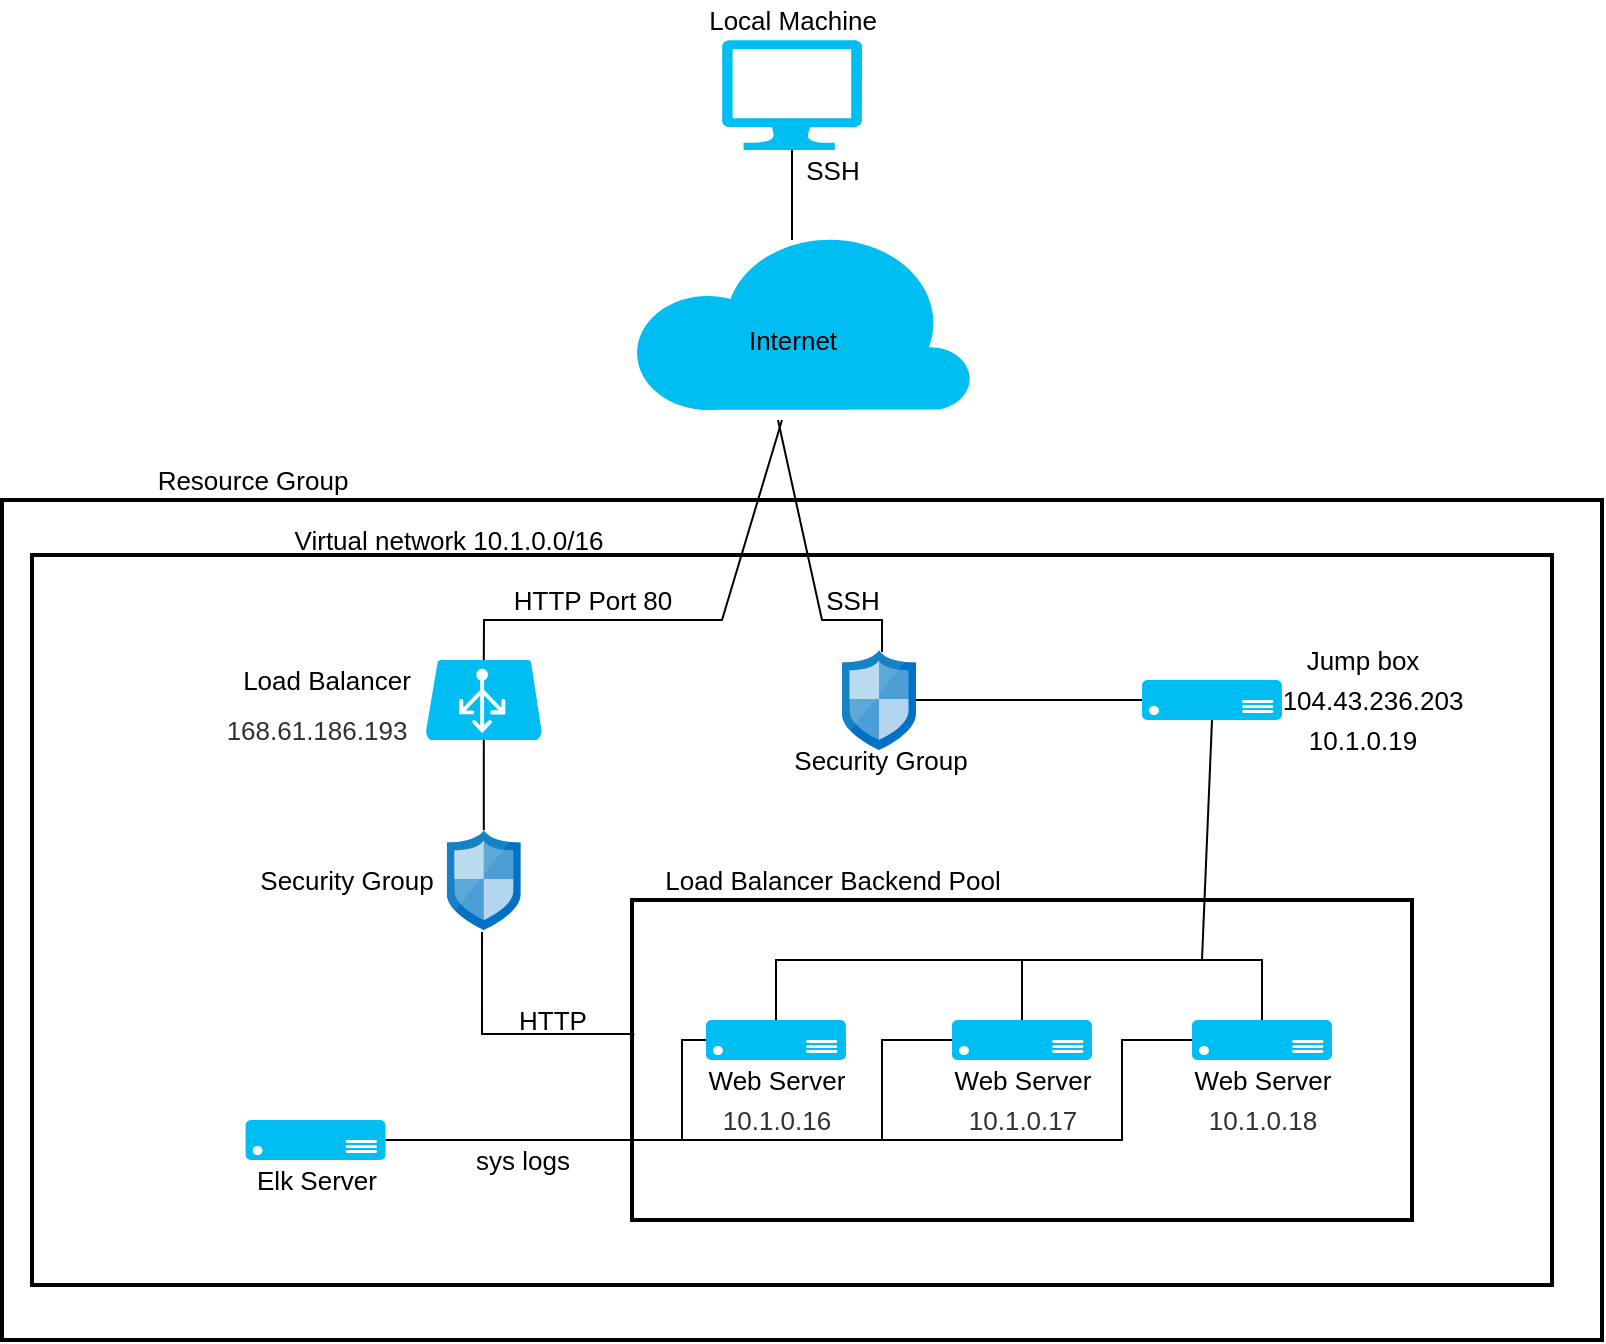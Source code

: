 <mxfile version="17.4.1" type="device"><diagram id="Ftb5ciV9Z_wxNZzTKfWo" name="Page-1"><mxGraphModel dx="1422" dy="762" grid="1" gridSize="10" guides="1" tooltips="1" connect="1" arrows="0" fold="1" page="1" pageScale="1" pageWidth="850" pageHeight="1100" math="0" shadow="0"><root><mxCell id="0"/><mxCell id="1" parent="0"/><mxCell id="SPCNL-Oh3indQPUWguiq-11" value="Local Machine" style="text;html=1;resizable=0;autosize=1;align=center;verticalAlign=middle;points=[];fillColor=none;strokeColor=none;rounded=0;fontSize=13;" vertex="1" parent="1"><mxGeometry x="375" y="10" width="100" height="20" as="geometry"/></mxCell><mxCell id="SPCNL-Oh3indQPUWguiq-23" value="" style="verticalLabelPosition=bottom;verticalAlign=top;html=1;shape=mxgraph.basic.rect;fillColor2=none;strokeWidth=2;size=20;indent=5;fillColor=none;" vertex="1" parent="1"><mxGeometry x="30" y="260" width="800" height="420" as="geometry"/></mxCell><mxCell id="SPCNL-Oh3indQPUWguiq-24" value="" style="verticalLabelPosition=bottom;verticalAlign=top;html=1;shape=mxgraph.basic.rect;fillColor2=none;strokeWidth=2;size=20;indent=5;fillColor=none;" vertex="1" parent="1"><mxGeometry x="45" y="287.5" width="760" height="365" as="geometry"/></mxCell><mxCell id="SPCNL-Oh3indQPUWguiq-25" value="" style="verticalLabelPosition=bottom;verticalAlign=top;html=1;shape=mxgraph.basic.rect;fillColor2=none;strokeWidth=2;size=20;indent=5;fillColor=none;" vertex="1" parent="1"><mxGeometry x="345" y="460" width="390" height="160" as="geometry"/></mxCell><mxCell id="SPCNL-Oh3indQPUWguiq-26" value="" style="sketch=0;aspect=fixed;html=1;points=[];align=center;image;fontSize=12;image=img/lib/mscae/Network_Security_Groups_Classic.svg;" vertex="1" parent="1"><mxGeometry x="450" y="335" width="37" height="50" as="geometry"/></mxCell><mxCell id="SPCNL-Oh3indQPUWguiq-34" value="Resource Group" style="text;html=1;resizable=0;autosize=1;align=center;verticalAlign=middle;points=[];fillColor=none;strokeColor=none;rounded=0;fontSize=13;" vertex="1" parent="1"><mxGeometry x="100" y="240" width="110" height="20" as="geometry"/></mxCell><mxCell id="SPCNL-Oh3indQPUWguiq-40" value="" style="endArrow=none;html=1;rounded=0;fontSize=13;exitX=0.541;exitY=0.02;exitDx=0;exitDy=0;exitPerimeter=0;" edge="1" parent="1" source="SPCNL-Oh3indQPUWguiq-26"><mxGeometry width="50" height="50" relative="1" as="geometry"><mxPoint x="400" y="230" as="sourcePoint"/><mxPoint x="418" y="220" as="targetPoint"/><Array as="points"><mxPoint x="470" y="320"/><mxPoint x="440" y="320"/></Array></mxGeometry></mxCell><mxCell id="SPCNL-Oh3indQPUWguiq-41" value="SSH" style="text;html=1;resizable=0;autosize=1;align=center;verticalAlign=middle;points=[];fillColor=none;strokeColor=none;rounded=0;fontSize=13;" vertex="1" parent="1"><mxGeometry x="435" y="300" width="40" height="20" as="geometry"/></mxCell><mxCell id="SPCNL-Oh3indQPUWguiq-42" value="SSH" style="text;html=1;resizable=0;autosize=1;align=center;verticalAlign=middle;points=[];fillColor=none;strokeColor=none;rounded=0;fontSize=13;" vertex="1" parent="1"><mxGeometry x="425" y="85" width="40" height="20" as="geometry"/></mxCell><mxCell id="SPCNL-Oh3indQPUWguiq-43" value="" style="verticalLabelPosition=bottom;html=1;verticalAlign=top;align=center;strokeColor=none;fillColor=#00BEF2;shape=mxgraph.azure.azure_load_balancer;fontSize=13;" vertex="1" parent="1"><mxGeometry x="241.8" y="340" width="58.2" height="40" as="geometry"/></mxCell><mxCell id="SPCNL-Oh3indQPUWguiq-44" value="" style="verticalLabelPosition=bottom;html=1;verticalAlign=top;align=center;strokeColor=none;fillColor=#00BEF2;shape=mxgraph.azure.computer;pointerEvents=1;fontSize=13;" vertex="1" parent="1"><mxGeometry x="390" y="30" width="70" height="55" as="geometry"/></mxCell><mxCell id="SPCNL-Oh3indQPUWguiq-45" value="" style="verticalLabelPosition=bottom;html=1;verticalAlign=top;align=center;strokeColor=none;fillColor=#00BEF2;shape=mxgraph.azure.cloud;fontSize=13;" vertex="1" parent="1"><mxGeometry x="345" y="125" width="170" height="90" as="geometry"/></mxCell><mxCell id="SPCNL-Oh3indQPUWguiq-46" value="Internet" style="text;html=1;resizable=0;autosize=1;align=center;verticalAlign=middle;points=[];fillColor=none;strokeColor=none;rounded=0;fontSize=13;" vertex="1" parent="1"><mxGeometry x="395" y="170" width="60" height="20" as="geometry"/></mxCell><mxCell id="SPCNL-Oh3indQPUWguiq-48" value="" style="endArrow=none;html=1;rounded=0;fontSize=13;entryX=0.5;entryY=1;entryDx=0;entryDy=0;entryPerimeter=0;" edge="1" parent="1" target="SPCNL-Oh3indQPUWguiq-44"><mxGeometry width="50" height="50" relative="1" as="geometry"><mxPoint x="425" y="130" as="sourcePoint"/><mxPoint x="450" y="380" as="targetPoint"/></mxGeometry></mxCell><mxCell id="SPCNL-Oh3indQPUWguiq-49" value="" style="verticalLabelPosition=bottom;html=1;verticalAlign=top;align=center;strokeColor=none;fillColor=#00BEF2;shape=mxgraph.azure.server;fontSize=13;" vertex="1" parent="1"><mxGeometry x="151.8" y="570" width="70" height="20" as="geometry"/></mxCell><mxCell id="SPCNL-Oh3indQPUWguiq-50" value="" style="verticalLabelPosition=bottom;html=1;verticalAlign=top;align=center;strokeColor=none;fillColor=#00BEF2;shape=mxgraph.azure.server;fontSize=13;" vertex="1" parent="1"><mxGeometry x="600" y="350" width="70" height="20" as="geometry"/></mxCell><mxCell id="SPCNL-Oh3indQPUWguiq-51" value="" style="verticalLabelPosition=bottom;html=1;verticalAlign=top;align=center;strokeColor=none;fillColor=#00BEF2;shape=mxgraph.azure.server;fontSize=13;" vertex="1" parent="1"><mxGeometry x="382" y="520" width="70" height="20" as="geometry"/></mxCell><mxCell id="SPCNL-Oh3indQPUWguiq-52" value="" style="verticalLabelPosition=bottom;html=1;verticalAlign=top;align=center;strokeColor=none;fillColor=#00BEF2;shape=mxgraph.azure.server;fontSize=13;" vertex="1" parent="1"><mxGeometry x="505" y="520" width="70" height="20" as="geometry"/></mxCell><mxCell id="SPCNL-Oh3indQPUWguiq-53" value="" style="verticalLabelPosition=bottom;html=1;verticalAlign=top;align=center;strokeColor=none;fillColor=#00BEF2;shape=mxgraph.azure.server;fontSize=13;" vertex="1" parent="1"><mxGeometry x="625" y="520" width="70" height="20" as="geometry"/></mxCell><mxCell id="SPCNL-Oh3indQPUWguiq-54" value="Jump box" style="text;html=1;resizable=0;autosize=1;align=center;verticalAlign=middle;points=[];fillColor=none;strokeColor=none;rounded=0;fontSize=13;" vertex="1" parent="1"><mxGeometry x="675" y="330" width="70" height="20" as="geometry"/></mxCell><mxCell id="SPCNL-Oh3indQPUWguiq-55" value="Web Server" style="text;html=1;resizable=0;autosize=1;align=center;verticalAlign=middle;points=[];fillColor=none;strokeColor=none;rounded=0;fontSize=13;" vertex="1" parent="1"><mxGeometry x="377" y="540" width="80" height="20" as="geometry"/></mxCell><mxCell id="SPCNL-Oh3indQPUWguiq-56" value="Web Server" style="text;html=1;resizable=0;autosize=1;align=center;verticalAlign=middle;points=[];fillColor=none;strokeColor=none;rounded=0;fontSize=13;" vertex="1" parent="1"><mxGeometry x="500" y="540" width="80" height="20" as="geometry"/></mxCell><mxCell id="SPCNL-Oh3indQPUWguiq-57" value="Web Server" style="text;html=1;resizable=0;autosize=1;align=center;verticalAlign=middle;points=[];fillColor=none;strokeColor=none;rounded=0;fontSize=13;" vertex="1" parent="1"><mxGeometry x="620" y="540" width="80" height="20" as="geometry"/></mxCell><mxCell id="SPCNL-Oh3indQPUWguiq-58" value="Elk Server" style="text;html=1;resizable=0;autosize=1;align=center;verticalAlign=middle;points=[];fillColor=none;strokeColor=none;rounded=0;fontSize=13;" vertex="1" parent="1"><mxGeometry x="146.8" y="590" width="80" height="20" as="geometry"/></mxCell><mxCell id="SPCNL-Oh3indQPUWguiq-59" value="&lt;span style=&quot;color: rgb(50 , 49 , 48) ; font-family: &amp;#34;az_ea_font&amp;#34; , &amp;#34;segoe ui&amp;#34; , &amp;#34;az_font&amp;#34; , , , &amp;#34;blinkmacsystemfont&amp;#34; , &amp;#34;roboto&amp;#34; , &amp;#34;oxygen&amp;#34; , &amp;#34;ubuntu&amp;#34; , &amp;#34;cantarell&amp;#34; , &amp;#34;open sans&amp;#34; , &amp;#34;helvetica neue&amp;#34; , sans-serif ; background-color: rgb(255 , 255 , 255)&quot;&gt;10.1.0.16&lt;/span&gt;" style="text;html=1;resizable=0;autosize=1;align=center;verticalAlign=middle;points=[];fillColor=none;strokeColor=none;rounded=0;fontSize=13;" vertex="1" parent="1"><mxGeometry x="382" y="560" width="70" height="20" as="geometry"/></mxCell><mxCell id="SPCNL-Oh3indQPUWguiq-60" value="&lt;span style=&quot;color: rgb(50 , 49 , 48) ; font-family: &amp;#34;az_ea_font&amp;#34; , &amp;#34;segoe ui&amp;#34; , &amp;#34;az_font&amp;#34; , , , &amp;#34;blinkmacsystemfont&amp;#34; , &amp;#34;roboto&amp;#34; , &amp;#34;oxygen&amp;#34; , &amp;#34;ubuntu&amp;#34; , &amp;#34;cantarell&amp;#34; , &amp;#34;open sans&amp;#34; , &amp;#34;helvetica neue&amp;#34; , sans-serif ; background-color: rgb(255 , 255 , 255)&quot;&gt;10.1.0.17&lt;/span&gt;" style="text;html=1;resizable=0;autosize=1;align=center;verticalAlign=middle;points=[];fillColor=none;strokeColor=none;rounded=0;fontSize=13;" vertex="1" parent="1"><mxGeometry x="505" y="560" width="70" height="20" as="geometry"/></mxCell><mxCell id="SPCNL-Oh3indQPUWguiq-61" value="&lt;span style=&quot;color: rgb(50 , 49 , 48) ; font-family: &amp;#34;az_ea_font&amp;#34; , &amp;#34;segoe ui&amp;#34; , &amp;#34;az_font&amp;#34; , , , &amp;#34;blinkmacsystemfont&amp;#34; , &amp;#34;roboto&amp;#34; , &amp;#34;oxygen&amp;#34; , &amp;#34;ubuntu&amp;#34; , &amp;#34;cantarell&amp;#34; , &amp;#34;open sans&amp;#34; , &amp;#34;helvetica neue&amp;#34; , sans-serif ; background-color: rgb(255 , 255 , 255)&quot;&gt;10.1.0.18&lt;/span&gt;" style="text;html=1;resizable=0;autosize=1;align=center;verticalAlign=middle;points=[];fillColor=none;strokeColor=none;rounded=0;fontSize=13;" vertex="1" parent="1"><mxGeometry x="625" y="560" width="70" height="20" as="geometry"/></mxCell><mxCell id="SPCNL-Oh3indQPUWguiq-62" value="104.43.236.203" style="text;html=1;resizable=0;autosize=1;align=center;verticalAlign=middle;points=[];fillColor=none;strokeColor=none;rounded=0;fontSize=13;" vertex="1" parent="1"><mxGeometry x="660" y="350" width="110" height="20" as="geometry"/></mxCell><mxCell id="SPCNL-Oh3indQPUWguiq-63" value="10.1.0.19" style="text;html=1;resizable=0;autosize=1;align=center;verticalAlign=middle;points=[];fillColor=none;strokeColor=none;rounded=0;fontSize=13;" vertex="1" parent="1"><mxGeometry x="675" y="370" width="70" height="20" as="geometry"/></mxCell><mxCell id="SPCNL-Oh3indQPUWguiq-64" value="Load Balancer" style="text;html=1;resizable=0;autosize=1;align=center;verticalAlign=middle;points=[];fillColor=none;strokeColor=none;rounded=0;fontSize=13;" vertex="1" parent="1"><mxGeometry x="141.8" y="340" width="100" height="20" as="geometry"/></mxCell><mxCell id="SPCNL-Oh3indQPUWguiq-65" value="&lt;span style=&quot;color: rgb(50, 49, 48); text-align: left;&quot;&gt;168.61.186.193&lt;/span&gt;" style="text;html=1;resizable=0;autosize=1;align=center;verticalAlign=middle;points=[];fillColor=none;strokeColor=none;rounded=0;fontSize=13;labelBackgroundColor=none;" vertex="1" parent="1"><mxGeometry x="131.8" y="365" width="110" height="20" as="geometry"/></mxCell><mxCell id="SPCNL-Oh3indQPUWguiq-66" value="Security Group" style="text;html=1;resizable=0;autosize=1;align=center;verticalAlign=middle;points=[];fillColor=none;strokeColor=none;rounded=0;labelBackgroundColor=none;fontSize=13;" vertex="1" parent="1"><mxGeometry x="418.5" y="380" width="100" height="20" as="geometry"/></mxCell><mxCell id="SPCNL-Oh3indQPUWguiq-67" value="" style="sketch=0;aspect=fixed;html=1;points=[];align=center;image;fontSize=12;image=img/lib/mscae/Network_Security_Groups_Classic.svg;" vertex="1" parent="1"><mxGeometry x="252.4" y="425" width="37" height="50" as="geometry"/></mxCell><mxCell id="SPCNL-Oh3indQPUWguiq-68" value="Security Group" style="text;html=1;resizable=0;autosize=1;align=center;verticalAlign=middle;points=[];fillColor=none;strokeColor=none;rounded=0;labelBackgroundColor=none;fontSize=13;" vertex="1" parent="1"><mxGeometry x="152.4" y="440" width="100" height="20" as="geometry"/></mxCell><mxCell id="SPCNL-Oh3indQPUWguiq-71" value="Virtual network 10.1.0.0/16" style="text;html=1;resizable=0;autosize=1;align=center;verticalAlign=middle;points=[];fillColor=none;strokeColor=none;rounded=0;labelBackgroundColor=none;fontSize=13;" vertex="1" parent="1"><mxGeometry x="168.2" y="270" width="170" height="20" as="geometry"/></mxCell><mxCell id="SPCNL-Oh3indQPUWguiq-73" value="" style="endArrow=none;html=1;rounded=0;fontSize=13;exitX=0.5;exitY=0;exitDx=0;exitDy=0;exitPerimeter=0;" edge="1" parent="1" source="SPCNL-Oh3indQPUWguiq-43"><mxGeometry width="50" height="50" relative="1" as="geometry"><mxPoint x="400" y="330" as="sourcePoint"/><mxPoint x="420" y="220" as="targetPoint"/><Array as="points"><mxPoint x="271" y="320"/><mxPoint x="390" y="320"/></Array></mxGeometry></mxCell><mxCell id="SPCNL-Oh3indQPUWguiq-74" value="Load Balancer Backend Pool&lt;br&gt;" style="text;html=1;resizable=0;autosize=1;align=center;verticalAlign=middle;points=[];fillColor=none;strokeColor=none;rounded=0;labelBackgroundColor=none;fontSize=13;" vertex="1" parent="1"><mxGeometry x="355" y="440" width="180" height="20" as="geometry"/></mxCell><mxCell id="SPCNL-Oh3indQPUWguiq-75" value="" style="endArrow=none;html=1;rounded=0;fontSize=13;exitX=0;exitY=0.5;exitDx=0;exitDy=0;exitPerimeter=0;" edge="1" parent="1" source="SPCNL-Oh3indQPUWguiq-50" target="SPCNL-Oh3indQPUWguiq-26"><mxGeometry width="50" height="50" relative="1" as="geometry"><mxPoint x="400" y="320" as="sourcePoint"/><mxPoint x="450" y="270" as="targetPoint"/></mxGeometry></mxCell><mxCell id="SPCNL-Oh3indQPUWguiq-76" value="" style="endArrow=none;html=1;rounded=0;fontSize=13;exitX=0.5;exitY=1;exitDx=0;exitDy=0;exitPerimeter=0;" edge="1" parent="1" source="SPCNL-Oh3indQPUWguiq-50"><mxGeometry width="50" height="50" relative="1" as="geometry"><mxPoint x="400" y="320" as="sourcePoint"/><mxPoint x="630" y="490" as="targetPoint"/></mxGeometry></mxCell><mxCell id="SPCNL-Oh3indQPUWguiq-78" value="" style="endArrow=none;html=1;rounded=0;fontSize=13;entryX=0.5;entryY=0;entryDx=0;entryDy=0;entryPerimeter=0;" edge="1" parent="1" target="SPCNL-Oh3indQPUWguiq-53"><mxGeometry width="50" height="50" relative="1" as="geometry"><mxPoint x="630" y="490" as="sourcePoint"/><mxPoint x="450" y="270" as="targetPoint"/><Array as="points"><mxPoint x="660" y="490"/></Array></mxGeometry></mxCell><mxCell id="SPCNL-Oh3indQPUWguiq-79" value="" style="endArrow=none;html=1;rounded=0;fontSize=13;entryX=0.5;entryY=0;entryDx=0;entryDy=0;entryPerimeter=0;" edge="1" parent="1" target="SPCNL-Oh3indQPUWguiq-52"><mxGeometry width="50" height="50" relative="1" as="geometry"><mxPoint x="630" y="490" as="sourcePoint"/><mxPoint x="450" y="270" as="targetPoint"/><Array as="points"><mxPoint x="540" y="490"/></Array></mxGeometry></mxCell><mxCell id="SPCNL-Oh3indQPUWguiq-80" value="" style="endArrow=none;html=1;rounded=0;fontSize=13;entryX=0.5;entryY=0;entryDx=0;entryDy=0;entryPerimeter=0;" edge="1" parent="1" target="SPCNL-Oh3indQPUWguiq-51"><mxGeometry width="50" height="50" relative="1" as="geometry"><mxPoint x="630" y="490" as="sourcePoint"/><mxPoint x="450" y="270" as="targetPoint"/><Array as="points"><mxPoint x="417" y="490"/></Array></mxGeometry></mxCell><mxCell id="SPCNL-Oh3indQPUWguiq-82" value="" style="endArrow=none;html=1;rounded=0;fontSize=13;exitX=0.5;exitY=1;exitDx=0;exitDy=0;exitPerimeter=0;" edge="1" parent="1" source="SPCNL-Oh3indQPUWguiq-43" target="SPCNL-Oh3indQPUWguiq-67"><mxGeometry width="50" height="50" relative="1" as="geometry"><mxPoint x="400" y="320" as="sourcePoint"/><mxPoint x="450" y="270" as="targetPoint"/></mxGeometry></mxCell><mxCell id="SPCNL-Oh3indQPUWguiq-83" value="" style="endArrow=none;html=1;rounded=0;fontSize=13;entryX=0.003;entryY=0.419;entryDx=0;entryDy=0;entryPerimeter=0;exitX=0.476;exitY=1.02;exitDx=0;exitDy=0;exitPerimeter=0;" edge="1" parent="1" source="SPCNL-Oh3indQPUWguiq-67" target="SPCNL-Oh3indQPUWguiq-25"><mxGeometry width="50" height="50" relative="1" as="geometry"><mxPoint x="270" y="480" as="sourcePoint"/><mxPoint x="450" y="270" as="targetPoint"/><Array as="points"><mxPoint x="270" y="527"/></Array></mxGeometry></mxCell><mxCell id="SPCNL-Oh3indQPUWguiq-84" value="" style="endArrow=none;html=1;rounded=0;fontSize=13;exitX=0;exitY=0.5;exitDx=0;exitDy=0;exitPerimeter=0;entryX=1;entryY=0.5;entryDx=0;entryDy=0;entryPerimeter=0;" edge="1" parent="1" source="SPCNL-Oh3indQPUWguiq-51" target="SPCNL-Oh3indQPUWguiq-49"><mxGeometry width="50" height="50" relative="1" as="geometry"><mxPoint x="400" y="320" as="sourcePoint"/><mxPoint x="450" y="270" as="targetPoint"/><Array as="points"><mxPoint x="370" y="530"/><mxPoint x="370" y="580"/></Array></mxGeometry></mxCell><mxCell id="SPCNL-Oh3indQPUWguiq-86" value="" style="endArrow=none;html=1;rounded=0;fontSize=13;exitX=0;exitY=0.5;exitDx=0;exitDy=0;exitPerimeter=0;" edge="1" parent="1" source="SPCNL-Oh3indQPUWguiq-52"><mxGeometry width="50" height="50" relative="1" as="geometry"><mxPoint x="400" y="320" as="sourcePoint"/><mxPoint x="370" y="580" as="targetPoint"/><Array as="points"><mxPoint x="470" y="530"/><mxPoint x="470" y="580"/></Array></mxGeometry></mxCell><mxCell id="SPCNL-Oh3indQPUWguiq-87" value="" style="endArrow=none;html=1;rounded=0;fontSize=13;exitX=0;exitY=0.5;exitDx=0;exitDy=0;exitPerimeter=0;" edge="1" parent="1" source="SPCNL-Oh3indQPUWguiq-53"><mxGeometry width="50" height="50" relative="1" as="geometry"><mxPoint x="400" y="320" as="sourcePoint"/><mxPoint x="470" y="580" as="targetPoint"/><Array as="points"><mxPoint x="590" y="530"/><mxPoint x="590" y="580"/></Array></mxGeometry></mxCell><mxCell id="SPCNL-Oh3indQPUWguiq-88" value="HTTP Port 80" style="text;html=1;resizable=0;autosize=1;align=center;verticalAlign=middle;points=[];fillColor=none;strokeColor=none;rounded=0;labelBackgroundColor=none;fontSize=13;" vertex="1" parent="1"><mxGeometry x="280" y="300" width="90" height="20" as="geometry"/></mxCell><mxCell id="SPCNL-Oh3indQPUWguiq-91" value="sys logs" style="text;html=1;resizable=0;autosize=1;align=center;verticalAlign=middle;points=[];fillColor=none;strokeColor=none;rounded=0;labelBackgroundColor=none;fontSize=13;" vertex="1" parent="1"><mxGeometry x="260" y="580" width="60" height="20" as="geometry"/></mxCell><mxCell id="SPCNL-Oh3indQPUWguiq-92" value="HTTP" style="text;html=1;resizable=0;autosize=1;align=center;verticalAlign=middle;points=[];fillColor=none;strokeColor=none;rounded=0;labelBackgroundColor=none;fontSize=13;" vertex="1" parent="1"><mxGeometry x="280" y="510" width="50" height="20" as="geometry"/></mxCell></root></mxGraphModel></diagram></mxfile>